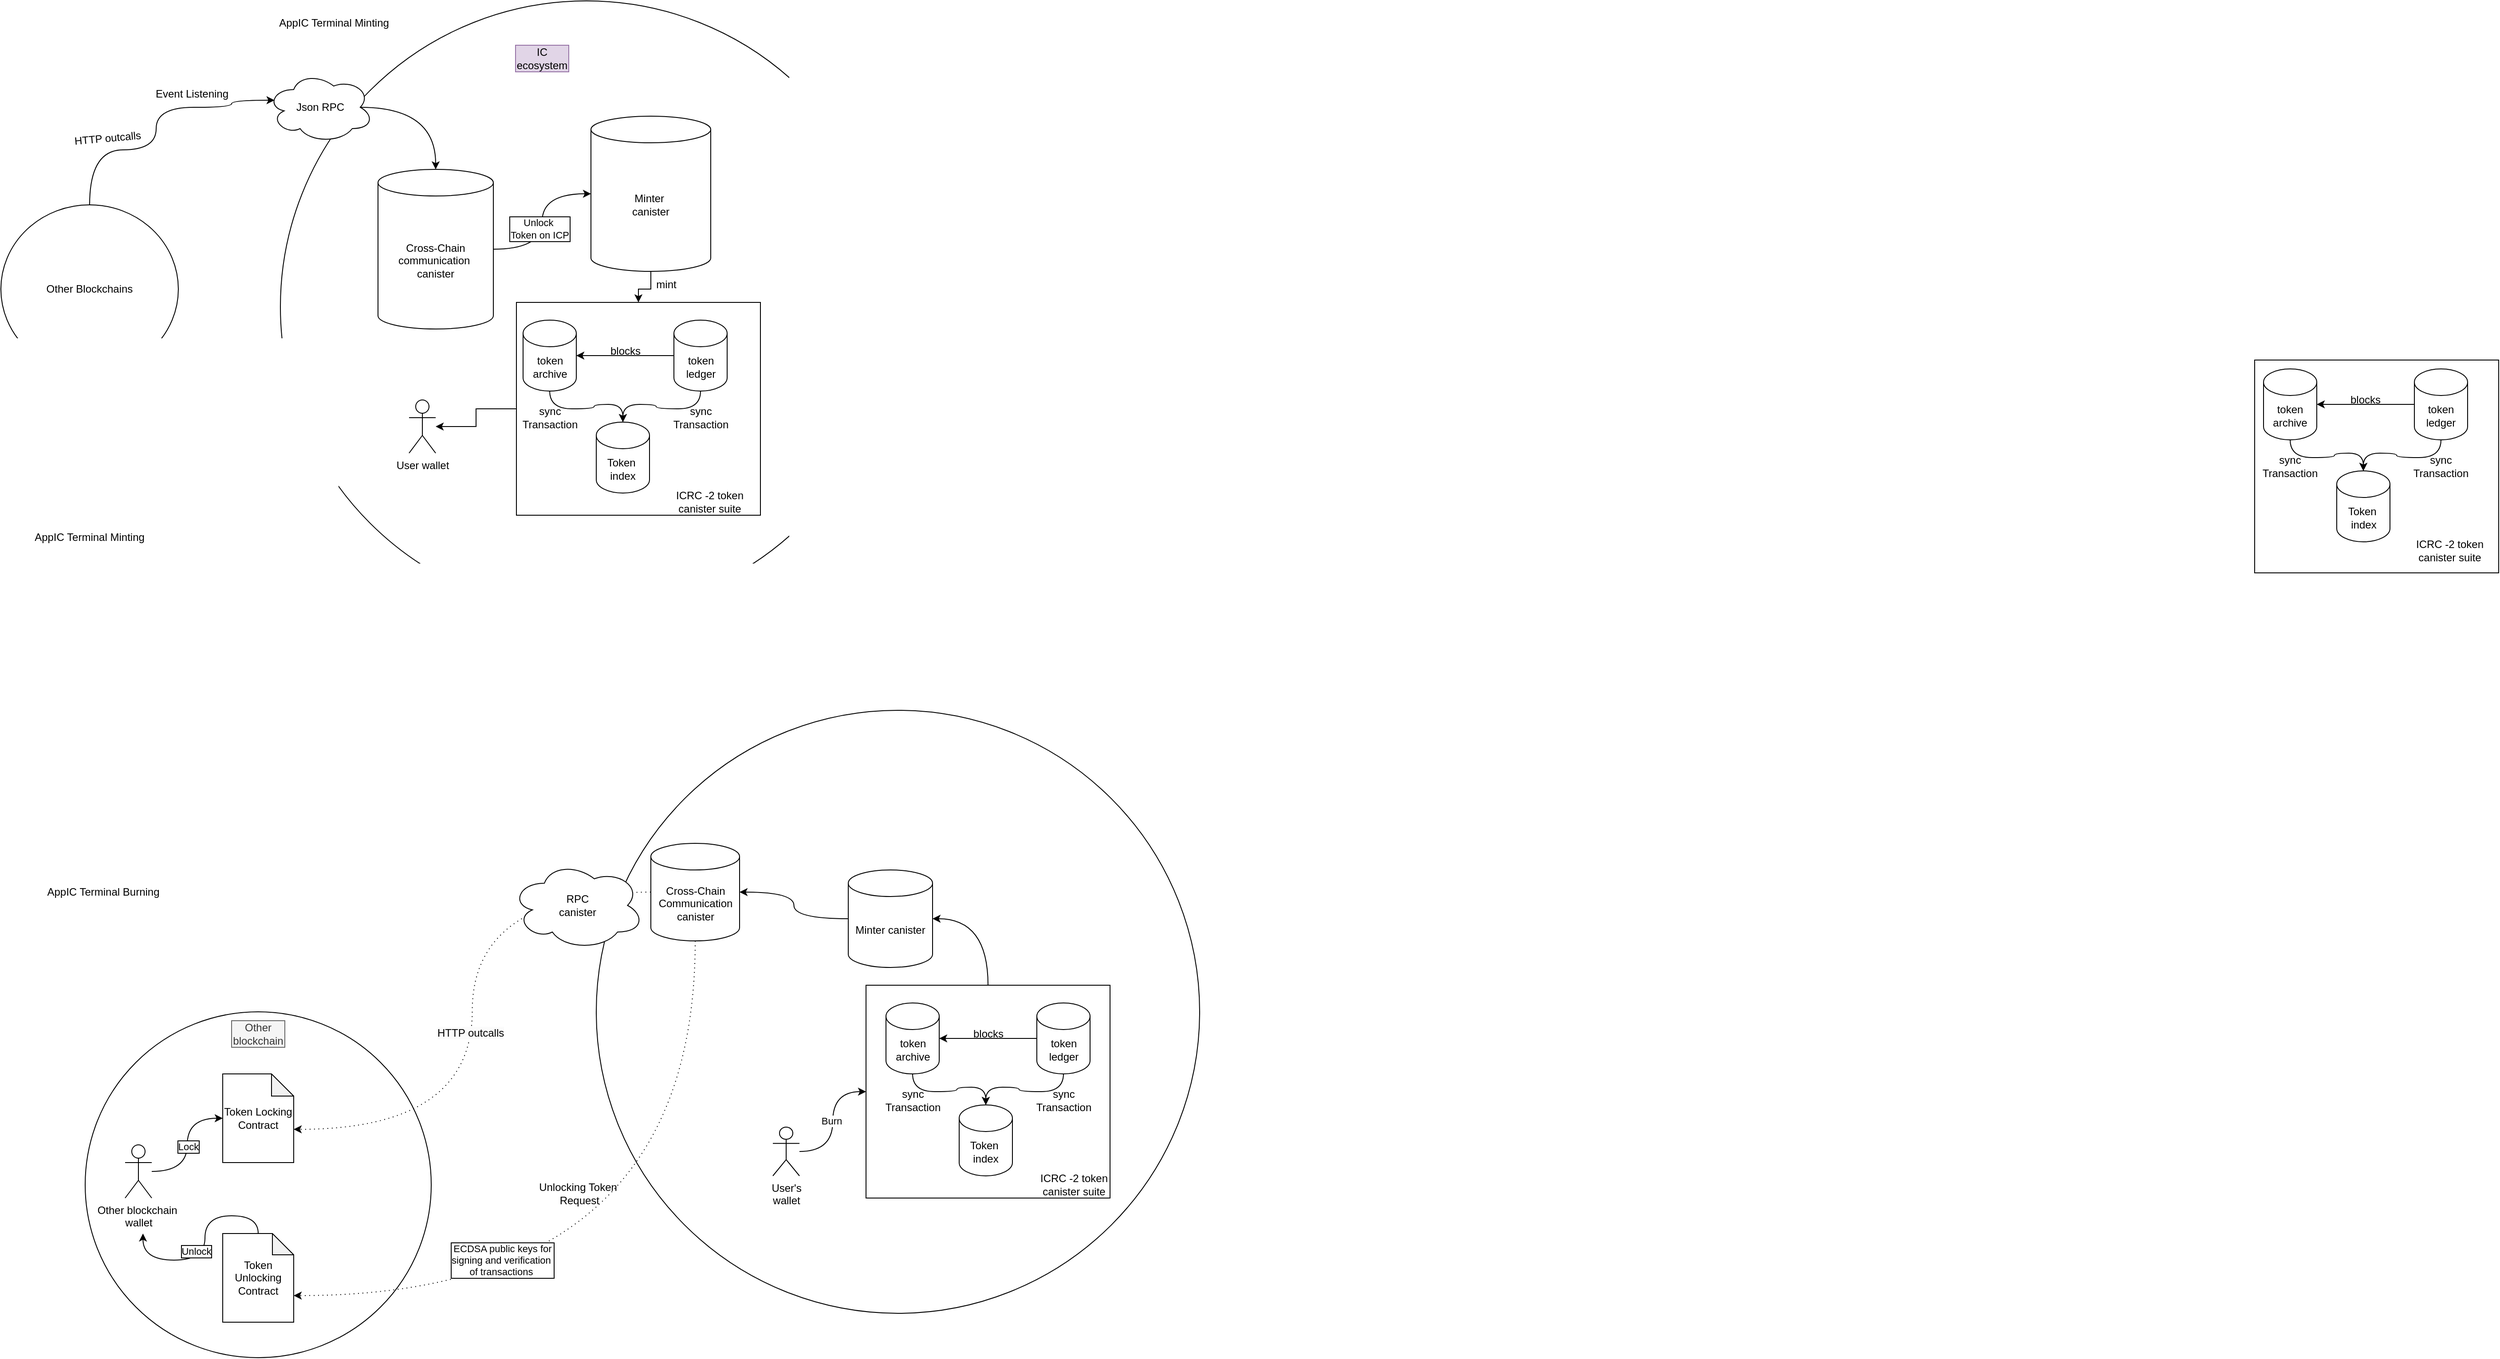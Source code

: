 <mxfile version="24.2.5" type="github">
  <diagram name="Page-1" id="Xp7BcnjXbAts6n8gM-tV">
    <mxGraphModel dx="3149" dy="-2223" grid="1" gridSize="10" guides="1" tooltips="1" connect="1" arrows="1" fold="1" page="1" pageScale="1" pageWidth="1100" pageHeight="850" math="0" shadow="0">
      <root>
        <mxCell id="0" />
        <mxCell id="1" parent="0" />
        <mxCell id="F1tDSeAfEZiZVZ5YU9dp-1" value="" style="ellipse;whiteSpace=wrap;html=1;aspect=fixed;gradientColor=none;labelBackgroundColor=none;fillColor=none;" vertex="1" parent="1">
          <mxGeometry x="175" y="4030" width="690" height="690" as="geometry" />
        </mxCell>
        <mxCell id="F1tDSeAfEZiZVZ5YU9dp-2" style="edgeStyle=orthogonalEdgeStyle;rounded=0;orthogonalLoop=1;jettySize=auto;html=1;curved=1;" edge="1" parent="1" source="F1tDSeAfEZiZVZ5YU9dp-4" target="F1tDSeAfEZiZVZ5YU9dp-6">
          <mxGeometry relative="1" as="geometry" />
        </mxCell>
        <mxCell id="F1tDSeAfEZiZVZ5YU9dp-3" value="Unlock&amp;nbsp;&lt;div&gt;Token on ICP&lt;/div&gt;" style="edgeLabel;html=1;align=center;verticalAlign=middle;resizable=0;points=[];labelBorderColor=default;" vertex="1" connectable="0" parent="F1tDSeAfEZiZVZ5YU9dp-2">
          <mxGeometry x="-0.088" y="3" relative="1" as="geometry">
            <mxPoint as="offset" />
          </mxGeometry>
        </mxCell>
        <mxCell id="F1tDSeAfEZiZVZ5YU9dp-4" value="Cross-Chain communication&amp;nbsp;&lt;div&gt;canister&lt;/div&gt;" style="shape=cylinder3;whiteSpace=wrap;html=1;boundedLbl=1;backgroundOutline=1;size=15;" vertex="1" parent="1">
          <mxGeometry x="285" y="4220" width="130" height="180" as="geometry" />
        </mxCell>
        <mxCell id="F1tDSeAfEZiZVZ5YU9dp-5" style="edgeStyle=orthogonalEdgeStyle;rounded=0;orthogonalLoop=1;jettySize=auto;html=1;exitX=0.5;exitY=1;exitDx=0;exitDy=0;exitPerimeter=0;" edge="1" parent="1" source="F1tDSeAfEZiZVZ5YU9dp-6" target="F1tDSeAfEZiZVZ5YU9dp-29">
          <mxGeometry relative="1" as="geometry" />
        </mxCell>
        <mxCell id="F1tDSeAfEZiZVZ5YU9dp-6" value="Minter&amp;nbsp;&lt;div&gt;canister&lt;/div&gt;" style="shape=cylinder3;whiteSpace=wrap;html=1;boundedLbl=1;backgroundOutline=1;size=15;" vertex="1" parent="1">
          <mxGeometry x="525" y="4160" width="135" height="175" as="geometry" />
        </mxCell>
        <mxCell id="F1tDSeAfEZiZVZ5YU9dp-7" style="edgeStyle=orthogonalEdgeStyle;rounded=0;orthogonalLoop=1;jettySize=auto;html=1;curved=1;exitX=0.875;exitY=0.5;exitDx=0;exitDy=0;exitPerimeter=0;" edge="1" parent="1" source="F1tDSeAfEZiZVZ5YU9dp-8" target="F1tDSeAfEZiZVZ5YU9dp-4">
          <mxGeometry relative="1" as="geometry" />
        </mxCell>
        <mxCell id="F1tDSeAfEZiZVZ5YU9dp-8" value="Json RPC" style="ellipse;shape=cloud;whiteSpace=wrap;html=1;" vertex="1" parent="1">
          <mxGeometry x="160" y="4110" width="120" height="80" as="geometry" />
        </mxCell>
        <mxCell id="F1tDSeAfEZiZVZ5YU9dp-9" style="edgeStyle=orthogonalEdgeStyle;rounded=0;orthogonalLoop=1;jettySize=auto;html=1;exitX=0.5;exitY=0;exitDx=0;exitDy=0;entryX=0.07;entryY=0.4;entryDx=0;entryDy=0;entryPerimeter=0;curved=1;" edge="1" parent="1" source="F1tDSeAfEZiZVZ5YU9dp-10" target="F1tDSeAfEZiZVZ5YU9dp-8">
          <mxGeometry relative="1" as="geometry">
            <mxPoint x="90" y="4140" as="targetPoint" />
            <Array as="points">
              <mxPoint x="-40" y="4198" />
              <mxPoint x="35" y="4198" />
              <mxPoint x="35" y="4150" />
              <mxPoint x="120" y="4150" />
              <mxPoint x="120" y="4142" />
            </Array>
          </mxGeometry>
        </mxCell>
        <mxCell id="F1tDSeAfEZiZVZ5YU9dp-10" value="Other Blockchains" style="ellipse;whiteSpace=wrap;html=1;" vertex="1" parent="1">
          <mxGeometry x="-140" y="4260" width="200" height="190" as="geometry" />
        </mxCell>
        <mxCell id="F1tDSeAfEZiZVZ5YU9dp-11" value="HTTP outcalls" style="text;html=1;align=center;verticalAlign=middle;resizable=0;points=[];autosize=1;strokeColor=none;fillColor=none;rotation=-5;" vertex="1" parent="1">
          <mxGeometry x="-70" y="4170" width="100" height="30" as="geometry" />
        </mxCell>
        <mxCell id="F1tDSeAfEZiZVZ5YU9dp-12" value="Event Listening" style="text;html=1;align=center;verticalAlign=middle;resizable=0;points=[];autosize=1;strokeColor=none;fillColor=none;" vertex="1" parent="1">
          <mxGeometry x="20" y="4120" width="110" height="30" as="geometry" />
        </mxCell>
        <mxCell id="F1tDSeAfEZiZVZ5YU9dp-13" value="User wallet" style="shape=umlActor;verticalLabelPosition=bottom;verticalAlign=top;html=1;outlineConnect=0;" vertex="1" parent="1">
          <mxGeometry x="320" y="4480" width="30" height="60" as="geometry" />
        </mxCell>
        <mxCell id="F1tDSeAfEZiZVZ5YU9dp-14" value="IC ecosystem" style="text;html=1;align=center;verticalAlign=middle;whiteSpace=wrap;rounded=0;fillColor=#e1d5e7;strokeColor=#9673a6;" vertex="1" parent="1">
          <mxGeometry x="440" y="4080" width="60" height="30" as="geometry" />
        </mxCell>
        <mxCell id="F1tDSeAfEZiZVZ5YU9dp-15" value="AppIC Terminal Minting" style="text;html=1;align=center;verticalAlign=middle;whiteSpace=wrap;rounded=0;" vertex="1" parent="1">
          <mxGeometry x="-120" y="4620" width="160" height="30" as="geometry" />
        </mxCell>
        <mxCell id="F1tDSeAfEZiZVZ5YU9dp-16" value="AppIC Terminal Minting" style="text;html=1;align=center;verticalAlign=middle;resizable=0;points=[];autosize=1;strokeColor=none;fillColor=none;" vertex="1" parent="1">
          <mxGeometry x="160" y="4040" width="150" height="30" as="geometry" />
        </mxCell>
        <mxCell id="F1tDSeAfEZiZVZ5YU9dp-17" value="" style="rounded=0;whiteSpace=wrap;html=1;" vertex="1" parent="1">
          <mxGeometry x="2400" y="4435" width="275" height="240" as="geometry" />
        </mxCell>
        <mxCell id="F1tDSeAfEZiZVZ5YU9dp-18" value="token&lt;div&gt;archive&lt;/div&gt;" style="shape=cylinder3;whiteSpace=wrap;html=1;boundedLbl=1;backgroundOutline=1;size=15;" vertex="1" parent="1">
          <mxGeometry x="2410" y="4445" width="60" height="80" as="geometry" />
        </mxCell>
        <mxCell id="F1tDSeAfEZiZVZ5YU9dp-19" value="Token&amp;nbsp;&lt;div&gt;index&lt;/div&gt;" style="shape=cylinder3;whiteSpace=wrap;html=1;boundedLbl=1;backgroundOutline=1;size=15;" vertex="1" parent="1">
          <mxGeometry x="2492.5" y="4560" width="60" height="80" as="geometry" />
        </mxCell>
        <mxCell id="F1tDSeAfEZiZVZ5YU9dp-20" style="edgeStyle=orthogonalEdgeStyle;rounded=0;orthogonalLoop=1;jettySize=auto;html=1;exitX=0.5;exitY=1;exitDx=0;exitDy=0;exitPerimeter=0;curved=1;" edge="1" parent="1" source="F1tDSeAfEZiZVZ5YU9dp-21" target="F1tDSeAfEZiZVZ5YU9dp-19">
          <mxGeometry relative="1" as="geometry" />
        </mxCell>
        <mxCell id="F1tDSeAfEZiZVZ5YU9dp-21" value="token&lt;div&gt;ledger&lt;/div&gt;" style="shape=cylinder3;whiteSpace=wrap;html=1;boundedLbl=1;backgroundOutline=1;size=15;" vertex="1" parent="1">
          <mxGeometry x="2580" y="4445" width="60" height="80" as="geometry" />
        </mxCell>
        <mxCell id="F1tDSeAfEZiZVZ5YU9dp-22" style="edgeStyle=orthogonalEdgeStyle;rounded=0;orthogonalLoop=1;jettySize=auto;html=1;entryX=1;entryY=0.5;entryDx=0;entryDy=0;entryPerimeter=0;" edge="1" parent="1" source="F1tDSeAfEZiZVZ5YU9dp-21" target="F1tDSeAfEZiZVZ5YU9dp-18">
          <mxGeometry relative="1" as="geometry" />
        </mxCell>
        <mxCell id="F1tDSeAfEZiZVZ5YU9dp-23" style="edgeStyle=orthogonalEdgeStyle;rounded=0;orthogonalLoop=1;jettySize=auto;html=1;exitX=0.5;exitY=1;exitDx=0;exitDy=0;exitPerimeter=0;entryX=0.5;entryY=0;entryDx=0;entryDy=0;entryPerimeter=0;curved=1;" edge="1" parent="1" source="F1tDSeAfEZiZVZ5YU9dp-18" target="F1tDSeAfEZiZVZ5YU9dp-19">
          <mxGeometry relative="1" as="geometry" />
        </mxCell>
        <mxCell id="F1tDSeAfEZiZVZ5YU9dp-24" value="sync&lt;br&gt;Transaction" style="text;html=1;align=center;verticalAlign=middle;whiteSpace=wrap;rounded=0;" vertex="1" parent="1">
          <mxGeometry x="2410" y="4540" width="60" height="30" as="geometry" />
        </mxCell>
        <mxCell id="F1tDSeAfEZiZVZ5YU9dp-25" value="sync&lt;br&gt;Transaction" style="text;html=1;align=center;verticalAlign=middle;whiteSpace=wrap;rounded=0;" vertex="1" parent="1">
          <mxGeometry x="2580" y="4540" width="60" height="30" as="geometry" />
        </mxCell>
        <mxCell id="F1tDSeAfEZiZVZ5YU9dp-26" value="blocks" style="text;html=1;align=center;verticalAlign=middle;whiteSpace=wrap;rounded=0;" vertex="1" parent="1">
          <mxGeometry x="2495" y="4465" width="60" height="30" as="geometry" />
        </mxCell>
        <mxCell id="F1tDSeAfEZiZVZ5YU9dp-27" value="ICRC -2 token canister suite" style="text;html=1;align=center;verticalAlign=middle;whiteSpace=wrap;rounded=0;" vertex="1" parent="1">
          <mxGeometry x="2580" y="4635" width="80" height="30" as="geometry" />
        </mxCell>
        <mxCell id="F1tDSeAfEZiZVZ5YU9dp-28" value="" style="edgeStyle=orthogonalEdgeStyle;rounded=0;orthogonalLoop=1;jettySize=auto;html=1;" edge="1" parent="1" source="F1tDSeAfEZiZVZ5YU9dp-29" target="F1tDSeAfEZiZVZ5YU9dp-13">
          <mxGeometry relative="1" as="geometry" />
        </mxCell>
        <mxCell id="F1tDSeAfEZiZVZ5YU9dp-29" value="" style="rounded=0;whiteSpace=wrap;html=1;" vertex="1" parent="1">
          <mxGeometry x="441" y="4370" width="275" height="240" as="geometry" />
        </mxCell>
        <mxCell id="F1tDSeAfEZiZVZ5YU9dp-30" value="token&lt;div&gt;archive&lt;/div&gt;" style="shape=cylinder3;whiteSpace=wrap;html=1;boundedLbl=1;backgroundOutline=1;size=15;" vertex="1" parent="1">
          <mxGeometry x="448.5" y="4390" width="60" height="80" as="geometry" />
        </mxCell>
        <mxCell id="F1tDSeAfEZiZVZ5YU9dp-31" value="Token&amp;nbsp;&lt;div&gt;index&lt;/div&gt;" style="shape=cylinder3;whiteSpace=wrap;html=1;boundedLbl=1;backgroundOutline=1;size=15;" vertex="1" parent="1">
          <mxGeometry x="531" y="4505" width="60" height="80" as="geometry" />
        </mxCell>
        <mxCell id="F1tDSeAfEZiZVZ5YU9dp-32" style="edgeStyle=orthogonalEdgeStyle;rounded=0;orthogonalLoop=1;jettySize=auto;html=1;exitX=0.5;exitY=1;exitDx=0;exitDy=0;exitPerimeter=0;curved=1;" edge="1" parent="1" source="F1tDSeAfEZiZVZ5YU9dp-33" target="F1tDSeAfEZiZVZ5YU9dp-31">
          <mxGeometry relative="1" as="geometry" />
        </mxCell>
        <mxCell id="F1tDSeAfEZiZVZ5YU9dp-33" value="token&lt;div&gt;ledger&lt;/div&gt;" style="shape=cylinder3;whiteSpace=wrap;html=1;boundedLbl=1;backgroundOutline=1;size=15;" vertex="1" parent="1">
          <mxGeometry x="618.5" y="4390" width="60" height="80" as="geometry" />
        </mxCell>
        <mxCell id="F1tDSeAfEZiZVZ5YU9dp-34" style="edgeStyle=orthogonalEdgeStyle;rounded=0;orthogonalLoop=1;jettySize=auto;html=1;entryX=1;entryY=0.5;entryDx=0;entryDy=0;entryPerimeter=0;" edge="1" parent="1" source="F1tDSeAfEZiZVZ5YU9dp-33" target="F1tDSeAfEZiZVZ5YU9dp-30">
          <mxGeometry relative="1" as="geometry" />
        </mxCell>
        <mxCell id="F1tDSeAfEZiZVZ5YU9dp-35" style="edgeStyle=orthogonalEdgeStyle;rounded=0;orthogonalLoop=1;jettySize=auto;html=1;exitX=0.5;exitY=1;exitDx=0;exitDy=0;exitPerimeter=0;entryX=0.5;entryY=0;entryDx=0;entryDy=0;entryPerimeter=0;curved=1;" edge="1" parent="1" source="F1tDSeAfEZiZVZ5YU9dp-30" target="F1tDSeAfEZiZVZ5YU9dp-31">
          <mxGeometry relative="1" as="geometry" />
        </mxCell>
        <mxCell id="F1tDSeAfEZiZVZ5YU9dp-36" value="sync&lt;br&gt;Transaction" style="text;html=1;align=center;verticalAlign=middle;whiteSpace=wrap;rounded=0;" vertex="1" parent="1">
          <mxGeometry x="448.5" y="4485" width="60" height="30" as="geometry" />
        </mxCell>
        <mxCell id="F1tDSeAfEZiZVZ5YU9dp-37" value="sync&lt;br&gt;Transaction" style="text;html=1;align=center;verticalAlign=middle;whiteSpace=wrap;rounded=0;" vertex="1" parent="1">
          <mxGeometry x="618.5" y="4485" width="60" height="30" as="geometry" />
        </mxCell>
        <mxCell id="F1tDSeAfEZiZVZ5YU9dp-38" value="blocks" style="text;html=1;align=center;verticalAlign=middle;whiteSpace=wrap;rounded=0;" vertex="1" parent="1">
          <mxGeometry x="533.5" y="4410" width="60" height="30" as="geometry" />
        </mxCell>
        <mxCell id="F1tDSeAfEZiZVZ5YU9dp-39" value="ICRC -2 token canister suite" style="text;html=1;align=center;verticalAlign=middle;whiteSpace=wrap;rounded=0;" vertex="1" parent="1">
          <mxGeometry x="618.5" y="4580" width="80" height="30" as="geometry" />
        </mxCell>
        <mxCell id="F1tDSeAfEZiZVZ5YU9dp-40" value="mint" style="text;html=1;align=center;verticalAlign=middle;whiteSpace=wrap;rounded=0;" vertex="1" parent="1">
          <mxGeometry x="580" y="4335" width="60" height="30" as="geometry" />
        </mxCell>
        <mxCell id="F1tDSeAfEZiZVZ5YU9dp-42" value="" style="ellipse;whiteSpace=wrap;html=1;aspect=fixed;fillColor=none;" vertex="1" parent="1">
          <mxGeometry x="-45" y="5170" width="390" height="390" as="geometry" />
        </mxCell>
        <mxCell id="F1tDSeAfEZiZVZ5YU9dp-43" style="edgeStyle=orthogonalEdgeStyle;rounded=0;orthogonalLoop=1;jettySize=auto;html=1;entryX=1;entryY=0.7;entryDx=0;entryDy=0;entryPerimeter=0;curved=1;exitX=0.5;exitY=1;exitDx=0;exitDy=0;dashed=1;dashPattern=1 4;exitPerimeter=0;" edge="1" parent="1" source="F1tDSeAfEZiZVZ5YU9dp-61" target="F1tDSeAfEZiZVZ5YU9dp-47">
          <mxGeometry relative="1" as="geometry">
            <mxPoint x="630" y="5750" as="targetPoint" />
          </mxGeometry>
        </mxCell>
        <mxCell id="F1tDSeAfEZiZVZ5YU9dp-44" value="&lt;span style=&quot;line-height: 11.77px; font-family: Arial, sans-serif;&quot;&gt;ECDSA public keys for&lt;br&gt;signing and verification&amp;nbsp;&lt;/span&gt;&lt;div&gt;&lt;span style=&quot;line-height: 11.77px; font-family: Arial, sans-serif;&quot;&gt;of transactions&amp;nbsp;&lt;/span&gt;&lt;/div&gt;" style="edgeLabel;html=1;align=center;verticalAlign=middle;resizable=0;points=[];labelBorderColor=default;" vertex="1" connectable="0" parent="F1tDSeAfEZiZVZ5YU9dp-43">
          <mxGeometry x="0.377" y="-11" relative="1" as="geometry">
            <mxPoint x="-31" y="-29" as="offset" />
          </mxGeometry>
        </mxCell>
        <mxCell id="F1tDSeAfEZiZVZ5YU9dp-45" value="" style="ellipse;whiteSpace=wrap;html=1;aspect=fixed;fillColor=none;" vertex="1" parent="1">
          <mxGeometry x="531" y="4830" width="680" height="680" as="geometry" />
        </mxCell>
        <mxCell id="F1tDSeAfEZiZVZ5YU9dp-46" value="Token Locking Contract" style="shape=note;whiteSpace=wrap;html=1;backgroundOutline=1;darkOpacity=0.05;size=25;" vertex="1" parent="1">
          <mxGeometry x="110" y="5240" width="80" height="100" as="geometry" />
        </mxCell>
        <mxCell id="F1tDSeAfEZiZVZ5YU9dp-47" value="Token Unlocking Contract" style="shape=note;whiteSpace=wrap;html=1;backgroundOutline=1;darkOpacity=0.05;size=24;" vertex="1" parent="1">
          <mxGeometry x="110" y="5420" width="80" height="100" as="geometry" />
        </mxCell>
        <mxCell id="F1tDSeAfEZiZVZ5YU9dp-48" value="Other blockchain" style="text;html=1;align=center;verticalAlign=middle;whiteSpace=wrap;rounded=0;fillColor=#f5f5f5;fontColor=#333333;strokeColor=#666666;" vertex="1" parent="1">
          <mxGeometry x="120" y="5180" width="60" height="30" as="geometry" />
        </mxCell>
        <mxCell id="F1tDSeAfEZiZVZ5YU9dp-49" style="edgeStyle=orthogonalEdgeStyle;rounded=0;orthogonalLoop=1;jettySize=auto;html=1;curved=1;" edge="1" parent="1" source="F1tDSeAfEZiZVZ5YU9dp-51" target="F1tDSeAfEZiZVZ5YU9dp-46">
          <mxGeometry relative="1" as="geometry" />
        </mxCell>
        <mxCell id="F1tDSeAfEZiZVZ5YU9dp-50" value="Lock" style="edgeLabel;html=1;align=center;verticalAlign=middle;resizable=0;points=[];labelBorderColor=default;" vertex="1" connectable="0" parent="F1tDSeAfEZiZVZ5YU9dp-49">
          <mxGeometry x="-0.03" y="-1" relative="1" as="geometry">
            <mxPoint as="offset" />
          </mxGeometry>
        </mxCell>
        <mxCell id="F1tDSeAfEZiZVZ5YU9dp-51" value="Other blockchain&amp;nbsp;&lt;div&gt;wallet&lt;/div&gt;" style="shape=umlActor;verticalLabelPosition=bottom;verticalAlign=top;html=1;outlineConnect=0;" vertex="1" parent="1">
          <mxGeometry y="5320" width="30" height="60" as="geometry" />
        </mxCell>
        <mxCell id="F1tDSeAfEZiZVZ5YU9dp-52" style="edgeStyle=orthogonalEdgeStyle;rounded=0;orthogonalLoop=1;jettySize=auto;html=1;entryX=0.167;entryY=0.641;entryDx=0;entryDy=0;entryPerimeter=0;curved=1;" edge="1" parent="1" source="F1tDSeAfEZiZVZ5YU9dp-47" target="F1tDSeAfEZiZVZ5YU9dp-42">
          <mxGeometry relative="1" as="geometry">
            <Array as="points">
              <mxPoint x="150" y="5400" />
              <mxPoint x="90" y="5400" />
              <mxPoint x="90" y="5450" />
              <mxPoint x="20" y="5450" />
            </Array>
          </mxGeometry>
        </mxCell>
        <mxCell id="F1tDSeAfEZiZVZ5YU9dp-53" value="Unlock" style="edgeLabel;html=1;align=center;verticalAlign=middle;resizable=0;points=[];labelBorderColor=default;" vertex="1" connectable="0" parent="F1tDSeAfEZiZVZ5YU9dp-52">
          <mxGeometry x="-0.121" y="4" relative="1" as="geometry">
            <mxPoint x="-14" y="19" as="offset" />
          </mxGeometry>
        </mxCell>
        <mxCell id="F1tDSeAfEZiZVZ5YU9dp-54" style="edgeStyle=orthogonalEdgeStyle;rounded=0;orthogonalLoop=1;jettySize=auto;html=1;entryX=0;entryY=0;entryDx=80;entryDy=62.5;entryPerimeter=0;curved=1;dashed=1;dashPattern=1 4;" edge="1" parent="1" source="F1tDSeAfEZiZVZ5YU9dp-61" target="F1tDSeAfEZiZVZ5YU9dp-46">
          <mxGeometry relative="1" as="geometry">
            <mxPoint x="595" y="5335" as="sourcePoint" />
          </mxGeometry>
        </mxCell>
        <mxCell id="F1tDSeAfEZiZVZ5YU9dp-55" value="&lt;span style=&quot;color: rgb(0, 0, 0); font-family: Helvetica; font-size: 12px; font-style: normal; font-variant-ligatures: normal; font-variant-caps: normal; font-weight: 400; letter-spacing: normal; orphans: 2; text-align: center; text-indent: 0px; text-transform: none; widows: 2; word-spacing: 0px; -webkit-text-stroke-width: 0px; white-space: nowrap; background-color: rgb(251, 251, 251); text-decoration-thickness: initial; text-decoration-style: initial; text-decoration-color: initial; display: inline !important; float: none;&quot;&gt;HTTP outcalls&lt;/span&gt;" style="text;whiteSpace=wrap;html=1;" vertex="1" parent="1">
          <mxGeometry x="350" y="5180" width="80" height="20" as="geometry" />
        </mxCell>
        <mxCell id="F1tDSeAfEZiZVZ5YU9dp-56" value="Unlocking Token&lt;div&gt;&amp;nbsp;Request&lt;/div&gt;" style="text;html=1;align=center;verticalAlign=middle;resizable=0;points=[];autosize=1;strokeColor=none;fillColor=none;" vertex="1" parent="1">
          <mxGeometry x="455" y="5355" width="110" height="40" as="geometry" />
        </mxCell>
        <mxCell id="F1tDSeAfEZiZVZ5YU9dp-57" value="AppIC Terminal Burning" style="text;html=1;align=center;verticalAlign=middle;resizable=0;points=[];autosize=1;strokeColor=none;fillColor=none;" vertex="1" parent="1">
          <mxGeometry x="-100" y="5020" width="150" height="30" as="geometry" />
        </mxCell>
        <mxCell id="F1tDSeAfEZiZVZ5YU9dp-58" value="" style="edgeStyle=orthogonalEdgeStyle;rounded=0;orthogonalLoop=1;jettySize=auto;html=1;curved=1;" edge="1" parent="1" source="F1tDSeAfEZiZVZ5YU9dp-60" target="F1tDSeAfEZiZVZ5YU9dp-66">
          <mxGeometry relative="1" as="geometry" />
        </mxCell>
        <mxCell id="F1tDSeAfEZiZVZ5YU9dp-59" value="Burn" style="edgeLabel;html=1;align=center;verticalAlign=middle;resizable=0;points=[];" vertex="1" connectable="0" parent="F1tDSeAfEZiZVZ5YU9dp-58">
          <mxGeometry x="0.011" y="2" relative="1" as="geometry">
            <mxPoint as="offset" />
          </mxGeometry>
        </mxCell>
        <mxCell id="F1tDSeAfEZiZVZ5YU9dp-60" value="User&#39;s&lt;br&gt;wallet" style="shape=umlActor;verticalLabelPosition=bottom;verticalAlign=top;html=1;outlineConnect=0;" vertex="1" parent="1">
          <mxGeometry x="730" y="5300" width="30" height="55" as="geometry" />
        </mxCell>
        <mxCell id="F1tDSeAfEZiZVZ5YU9dp-61" value="&lt;span style=&quot;font-family: Arial, sans-serif;&quot;&gt;Cross-Chain Communication canister&lt;/span&gt;" style="shape=cylinder3;whiteSpace=wrap;html=1;boundedLbl=1;backgroundOutline=1;size=15;" vertex="1" parent="1">
          <mxGeometry x="592.5" y="4980" width="100" height="110" as="geometry" />
        </mxCell>
        <mxCell id="F1tDSeAfEZiZVZ5YU9dp-62" style="edgeStyle=orthogonalEdgeStyle;rounded=0;orthogonalLoop=1;jettySize=auto;html=1;curved=1;" edge="1" parent="1" source="F1tDSeAfEZiZVZ5YU9dp-63" target="F1tDSeAfEZiZVZ5YU9dp-61">
          <mxGeometry relative="1" as="geometry" />
        </mxCell>
        <mxCell id="F1tDSeAfEZiZVZ5YU9dp-63" value="&lt;div&gt;&lt;font face=&quot;Arial, sans-serif&quot;&gt;Minter canister&lt;/font&gt;&lt;/div&gt;" style="shape=cylinder3;whiteSpace=wrap;html=1;boundedLbl=1;backgroundOutline=1;size=15;" vertex="1" parent="1">
          <mxGeometry x="815" y="5010" width="95" height="110" as="geometry" />
        </mxCell>
        <mxCell id="F1tDSeAfEZiZVZ5YU9dp-64" style="edgeStyle=orthogonalEdgeStyle;rounded=0;orthogonalLoop=1;jettySize=auto;html=1;exitX=0.5;exitY=1;exitDx=0;exitDy=0;" edge="1" parent="1" source="F1tDSeAfEZiZVZ5YU9dp-45" target="F1tDSeAfEZiZVZ5YU9dp-45">
          <mxGeometry relative="1" as="geometry" />
        </mxCell>
        <mxCell id="F1tDSeAfEZiZVZ5YU9dp-65" value="RPC&lt;br&gt;canister" style="ellipse;shape=cloud;whiteSpace=wrap;html=1;" vertex="1" parent="1">
          <mxGeometry x="435" y="5000" width="150" height="100" as="geometry" />
        </mxCell>
        <mxCell id="F1tDSeAfEZiZVZ5YU9dp-66" value="" style="rounded=0;whiteSpace=wrap;html=1;" vertex="1" parent="1">
          <mxGeometry x="835" y="5140" width="275" height="240" as="geometry" />
        </mxCell>
        <mxCell id="F1tDSeAfEZiZVZ5YU9dp-67" value="token&lt;div&gt;archive&lt;/div&gt;" style="shape=cylinder3;whiteSpace=wrap;html=1;boundedLbl=1;backgroundOutline=1;size=15;" vertex="1" parent="1">
          <mxGeometry x="857.5" y="5160" width="60" height="80" as="geometry" />
        </mxCell>
        <mxCell id="F1tDSeAfEZiZVZ5YU9dp-68" value="Token&amp;nbsp;&lt;div&gt;index&lt;/div&gt;" style="shape=cylinder3;whiteSpace=wrap;html=1;boundedLbl=1;backgroundOutline=1;size=15;" vertex="1" parent="1">
          <mxGeometry x="940" y="5275" width="60" height="80" as="geometry" />
        </mxCell>
        <mxCell id="F1tDSeAfEZiZVZ5YU9dp-69" style="edgeStyle=orthogonalEdgeStyle;rounded=0;orthogonalLoop=1;jettySize=auto;html=1;exitX=0.5;exitY=1;exitDx=0;exitDy=0;exitPerimeter=0;curved=1;" edge="1" parent="1" source="F1tDSeAfEZiZVZ5YU9dp-70" target="F1tDSeAfEZiZVZ5YU9dp-68">
          <mxGeometry relative="1" as="geometry" />
        </mxCell>
        <mxCell id="F1tDSeAfEZiZVZ5YU9dp-70" value="token&lt;div&gt;ledger&lt;/div&gt;" style="shape=cylinder3;whiteSpace=wrap;html=1;boundedLbl=1;backgroundOutline=1;size=15;" vertex="1" parent="1">
          <mxGeometry x="1027.5" y="5160" width="60" height="80" as="geometry" />
        </mxCell>
        <mxCell id="F1tDSeAfEZiZVZ5YU9dp-71" style="edgeStyle=orthogonalEdgeStyle;rounded=0;orthogonalLoop=1;jettySize=auto;html=1;entryX=1;entryY=0.5;entryDx=0;entryDy=0;entryPerimeter=0;" edge="1" parent="1" source="F1tDSeAfEZiZVZ5YU9dp-70" target="F1tDSeAfEZiZVZ5YU9dp-67">
          <mxGeometry relative="1" as="geometry" />
        </mxCell>
        <mxCell id="F1tDSeAfEZiZVZ5YU9dp-72" style="edgeStyle=orthogonalEdgeStyle;rounded=0;orthogonalLoop=1;jettySize=auto;html=1;exitX=0.5;exitY=1;exitDx=0;exitDy=0;exitPerimeter=0;entryX=0.5;entryY=0;entryDx=0;entryDy=0;entryPerimeter=0;curved=1;" edge="1" parent="1" source="F1tDSeAfEZiZVZ5YU9dp-67" target="F1tDSeAfEZiZVZ5YU9dp-68">
          <mxGeometry relative="1" as="geometry" />
        </mxCell>
        <mxCell id="F1tDSeAfEZiZVZ5YU9dp-73" value="sync&lt;br&gt;Transaction" style="text;html=1;align=center;verticalAlign=middle;whiteSpace=wrap;rounded=0;" vertex="1" parent="1">
          <mxGeometry x="857.5" y="5255" width="60" height="30" as="geometry" />
        </mxCell>
        <mxCell id="F1tDSeAfEZiZVZ5YU9dp-74" value="sync&lt;br&gt;Transaction" style="text;html=1;align=center;verticalAlign=middle;whiteSpace=wrap;rounded=0;" vertex="1" parent="1">
          <mxGeometry x="1027.5" y="5255" width="60" height="30" as="geometry" />
        </mxCell>
        <mxCell id="F1tDSeAfEZiZVZ5YU9dp-75" value="blocks" style="text;html=1;align=center;verticalAlign=middle;whiteSpace=wrap;rounded=0;" vertex="1" parent="1">
          <mxGeometry x="942.5" y="5180" width="60" height="30" as="geometry" />
        </mxCell>
        <mxCell id="F1tDSeAfEZiZVZ5YU9dp-76" value="ICRC -2 token canister suite" style="text;html=1;align=center;verticalAlign=middle;whiteSpace=wrap;rounded=0;" vertex="1" parent="1">
          <mxGeometry x="1027.5" y="5350" width="82.5" height="30" as="geometry" />
        </mxCell>
        <mxCell id="F1tDSeAfEZiZVZ5YU9dp-77" style="edgeStyle=orthogonalEdgeStyle;rounded=0;orthogonalLoop=1;jettySize=auto;html=1;exitX=0.5;exitY=0;exitDx=0;exitDy=0;entryX=1;entryY=0.5;entryDx=0;entryDy=0;entryPerimeter=0;curved=1;" edge="1" parent="1" source="F1tDSeAfEZiZVZ5YU9dp-66" target="F1tDSeAfEZiZVZ5YU9dp-63">
          <mxGeometry relative="1" as="geometry" />
        </mxCell>
      </root>
    </mxGraphModel>
  </diagram>
</mxfile>
